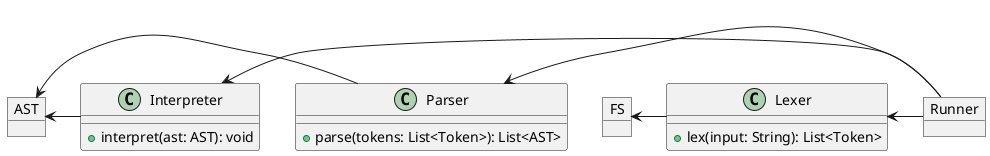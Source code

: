 @startuml
object Runner
Lexer <- Runner
Parser <- Runner
Interpreter <- Runner
object FS

object Lexer{
    +lex(input: String): List<Token>
}
object Parser{
    +parse(tokens: List<Token>): List<AST>
}
object AST
object Interpreter{
    +interpret(ast: AST): void
}

FS <- Lexer
AST <- Parser
AST <- Interpreter


@enduml
